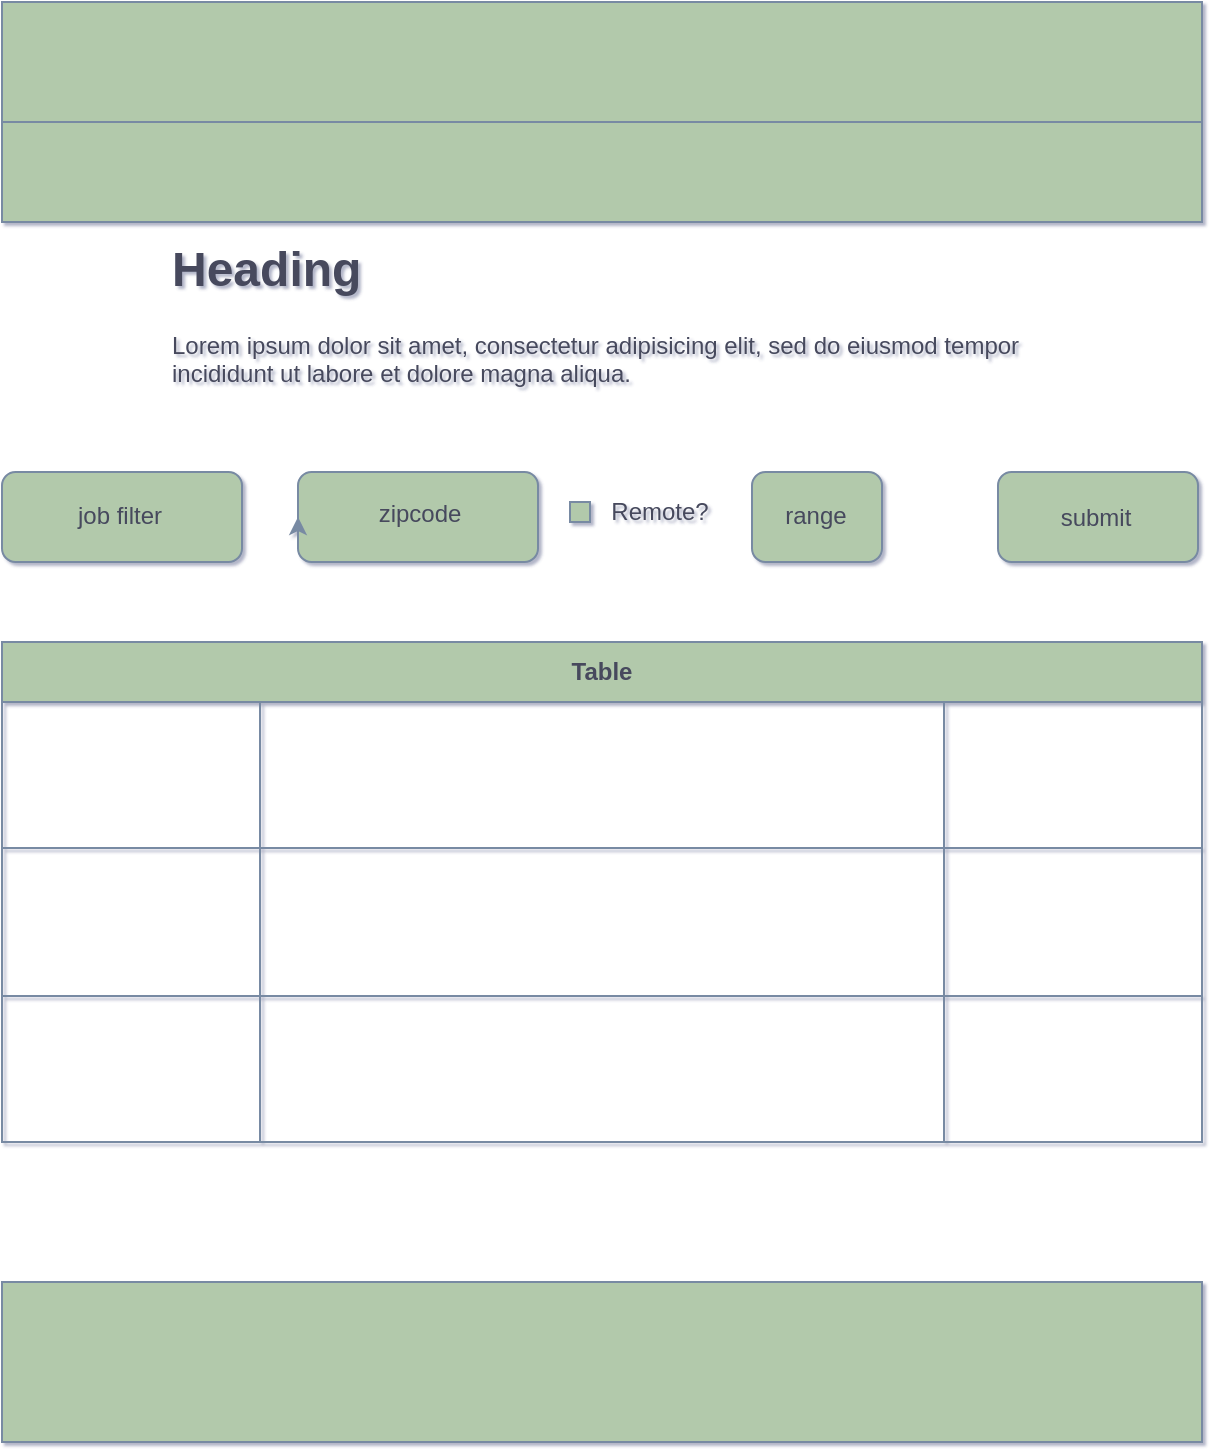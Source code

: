 <mxfile version="14.5.1" type="device"><diagram id="F2yW6EwnnY1_p7db_if4" name="Page-1"><mxGraphModel dx="1296" dy="755" grid="0" gridSize="10" guides="1" tooltips="1" connect="1" arrows="1" fold="1" page="1" pageScale="1" pageWidth="850" pageHeight="1100" math="0" shadow="1"><root><mxCell id="0"/><mxCell id="1" parent="0"/><mxCell id="2" value="" style="rounded=0;whiteSpace=wrap;html=1;fillColor=#B2C9AB;strokeColor=#788AA3;fontColor=#46495D;" parent="1" vertex="1"><mxGeometry x="80" y="40" width="600" height="60" as="geometry"/></mxCell><mxCell id="3" value="" style="rounded=0;whiteSpace=wrap;html=1;fillColor=#B2C9AB;strokeColor=#788AA3;fontColor=#46495D;" parent="1" vertex="1"><mxGeometry x="80" y="100" width="600" height="50" as="geometry"/></mxCell><mxCell id="4" value="" style="rounded=0;whiteSpace=wrap;html=1;fillColor=#B2C9AB;strokeColor=#788AA3;fontColor=#46495D;" parent="1" vertex="1"><mxGeometry x="80" y="680" width="600" height="80" as="geometry"/></mxCell><mxCell id="5" value="&lt;h1&gt;Heading&lt;/h1&gt;&lt;p&gt;Lorem ipsum dolor sit amet, consectetur adipisicing elit, sed do eiusmod tempor incididunt ut labore et dolore magna aliqua.&lt;/p&gt;" style="text;html=1;strokeColor=none;fillColor=none;spacing=5;spacingTop=-20;whiteSpace=wrap;overflow=hidden;rounded=0;fontColor=#46495D;" parent="1" vertex="1"><mxGeometry x="160" y="154" width="480" height="80" as="geometry"/></mxCell><mxCell id="7" value="" style="rounded=1;whiteSpace=wrap;html=1;fillColor=#B2C9AB;strokeColor=#788AA3;fontColor=#46495D;" parent="1" vertex="1"><mxGeometry x="228" y="275" width="120" height="45" as="geometry"/></mxCell><mxCell id="8" value="zipcode&lt;br&gt;" style="text;html=1;strokeColor=none;fillColor=none;align=center;verticalAlign=middle;whiteSpace=wrap;rounded=0;fontColor=#46495D;" parent="1" vertex="1"><mxGeometry x="269" y="286" width="40" height="20" as="geometry"/></mxCell><mxCell id="9" value="" style="rounded=1;whiteSpace=wrap;html=1;fillColor=#B2C9AB;strokeColor=#788AA3;fontColor=#46495D;" parent="1" vertex="1"><mxGeometry x="455" y="275" width="65" height="45" as="geometry"/></mxCell><mxCell id="10" value="range" style="text;html=1;strokeColor=none;fillColor=none;align=center;verticalAlign=middle;whiteSpace=wrap;rounded=0;fontColor=#46495D;" parent="1" vertex="1"><mxGeometry x="467" y="284" width="40" height="25" as="geometry"/></mxCell><mxCell id="11" value="" style="rounded=1;whiteSpace=wrap;html=1;fillColor=#B2C9AB;strokeColor=#788AA3;fontColor=#46495D;" parent="1" vertex="1"><mxGeometry x="578" y="275" width="100" height="45" as="geometry"/></mxCell><mxCell id="12" style="edgeStyle=orthogonalEdgeStyle;rounded=0;orthogonalLoop=1;jettySize=auto;html=1;exitX=0;exitY=0.75;exitDx=0;exitDy=0;entryX=0;entryY=0.5;entryDx=0;entryDy=0;strokeColor=#788AA3;fontColor=#46495D;" parent="1" source="7" target="7" edge="1"><mxGeometry relative="1" as="geometry"/></mxCell><mxCell id="13" style="edgeStyle=orthogonalEdgeStyle;rounded=0;orthogonalLoop=1;jettySize=auto;html=1;exitX=0.5;exitY=1;exitDx=0;exitDy=0;strokeColor=#788AA3;fontColor=#46495D;" parent="1" source="11" target="11" edge="1"><mxGeometry relative="1" as="geometry"/></mxCell><mxCell id="14" value="submit" style="text;html=1;strokeColor=none;fillColor=none;align=center;verticalAlign=middle;whiteSpace=wrap;rounded=0;fontColor=#46495D;" parent="1" vertex="1"><mxGeometry x="607" y="288" width="40" height="20" as="geometry"/></mxCell><mxCell id="15" value="" style="whiteSpace=wrap;html=1;aspect=fixed;fillColor=#B2C9AB;strokeColor=#788AA3;fontColor=#46495D;" parent="1" vertex="1"><mxGeometry x="364" y="290" width="10" height="10" as="geometry"/></mxCell><mxCell id="16" value="Remote?" style="text;html=1;strokeColor=none;fillColor=none;align=center;verticalAlign=middle;whiteSpace=wrap;rounded=0;fontColor=#46495D;" parent="1" vertex="1"><mxGeometry x="389" y="285" width="40" height="20" as="geometry"/></mxCell><mxCell id="26" value="" style="rounded=1;whiteSpace=wrap;html=1;fillColor=#B2C9AB;strokeColor=#788AA3;fontColor=#46495D;" parent="1" vertex="1"><mxGeometry x="80" y="275" width="120" height="45" as="geometry"/></mxCell><mxCell id="27" value="job filter" style="text;html=1;strokeColor=none;fillColor=none;align=center;verticalAlign=middle;whiteSpace=wrap;rounded=0;fontColor=#46495D;" parent="1" vertex="1"><mxGeometry x="114" y="287" width="50" height="20" as="geometry"/></mxCell><mxCell id="38" value="Table" style="shape=table;html=1;whiteSpace=wrap;startSize=30;container=1;collapsible=0;childLayout=tableLayout;fontStyle=1;align=center;fillColor=#B2C9AB;strokeColor=#788AA3;fontColor=#46495D;" parent="1" vertex="1"><mxGeometry x="80" y="360" width="600" height="250" as="geometry"/></mxCell><mxCell id="39" value="" style="shape=partialRectangle;html=1;whiteSpace=wrap;collapsible=0;dropTarget=0;pointerEvents=0;fillColor=none;top=0;left=0;bottom=0;right=0;points=[[0,0.5],[1,0.5]];portConstraint=eastwest;strokeColor=#788AA3;fontColor=#46495D;" parent="38" vertex="1"><mxGeometry y="30" width="600" height="73" as="geometry"/></mxCell><mxCell id="40" value="" style="shape=partialRectangle;html=1;whiteSpace=wrap;connectable=0;fillColor=none;top=0;left=0;bottom=0;right=0;overflow=hidden;strokeColor=#788AA3;fontColor=#46495D;" parent="39" vertex="1"><mxGeometry width="129" height="73" as="geometry"/></mxCell><mxCell id="41" value="" style="shape=partialRectangle;html=1;whiteSpace=wrap;connectable=0;fillColor=none;top=0;left=0;bottom=0;right=0;overflow=hidden;strokeColor=#788AA3;fontColor=#46495D;" parent="39" vertex="1"><mxGeometry x="129" width="342" height="73" as="geometry"/></mxCell><mxCell id="42" value="" style="shape=partialRectangle;html=1;whiteSpace=wrap;connectable=0;fillColor=none;top=0;left=0;bottom=0;right=0;overflow=hidden;strokeColor=#788AA3;fontColor=#46495D;" parent="39" vertex="1"><mxGeometry x="471" width="129" height="73" as="geometry"/></mxCell><mxCell id="43" value="" style="shape=partialRectangle;html=1;whiteSpace=wrap;collapsible=0;dropTarget=0;pointerEvents=0;fillColor=none;top=0;left=0;bottom=0;right=0;points=[[0,0.5],[1,0.5]];portConstraint=eastwest;strokeColor=#788AA3;fontColor=#46495D;" parent="38" vertex="1"><mxGeometry y="103" width="600" height="74" as="geometry"/></mxCell><mxCell id="44" value="" style="shape=partialRectangle;html=1;whiteSpace=wrap;connectable=0;fillColor=none;top=0;left=0;bottom=0;right=0;overflow=hidden;strokeColor=#788AA3;fontColor=#46495D;" parent="43" vertex="1"><mxGeometry width="129" height="74" as="geometry"/></mxCell><mxCell id="45" value="" style="shape=partialRectangle;html=1;whiteSpace=wrap;connectable=0;fillColor=none;top=0;left=0;bottom=0;right=0;overflow=hidden;strokeColor=#788AA3;fontColor=#46495D;" parent="43" vertex="1"><mxGeometry x="129" width="342" height="74" as="geometry"/></mxCell><mxCell id="46" value="" style="shape=partialRectangle;html=1;whiteSpace=wrap;connectable=0;fillColor=none;top=0;left=0;bottom=0;right=0;overflow=hidden;strokeColor=#788AA3;fontColor=#46495D;" parent="43" vertex="1"><mxGeometry x="471" width="129" height="74" as="geometry"/></mxCell><mxCell id="47" value="" style="shape=partialRectangle;html=1;whiteSpace=wrap;collapsible=0;dropTarget=0;pointerEvents=0;fillColor=none;top=0;left=0;bottom=0;right=0;points=[[0,0.5],[1,0.5]];portConstraint=eastwest;strokeColor=#788AA3;fontColor=#46495D;" parent="38" vertex="1"><mxGeometry y="177" width="600" height="73" as="geometry"/></mxCell><mxCell id="48" value="" style="shape=partialRectangle;html=1;whiteSpace=wrap;connectable=0;fillColor=none;top=0;left=0;bottom=0;right=0;overflow=hidden;strokeColor=#788AA3;fontColor=#46495D;" parent="47" vertex="1"><mxGeometry width="129" height="73" as="geometry"/></mxCell><mxCell id="49" value="" style="shape=partialRectangle;html=1;whiteSpace=wrap;connectable=0;fillColor=none;top=0;left=0;bottom=0;right=0;overflow=hidden;strokeColor=#788AA3;fontColor=#46495D;" parent="47" vertex="1"><mxGeometry x="129" width="342" height="73" as="geometry"/></mxCell><mxCell id="50" value="" style="shape=partialRectangle;html=1;whiteSpace=wrap;connectable=0;fillColor=none;top=0;left=0;bottom=0;right=0;overflow=hidden;strokeColor=#788AA3;fontColor=#46495D;" parent="47" vertex="1"><mxGeometry x="471" width="129" height="73" as="geometry"/></mxCell></root></mxGraphModel></diagram></mxfile>